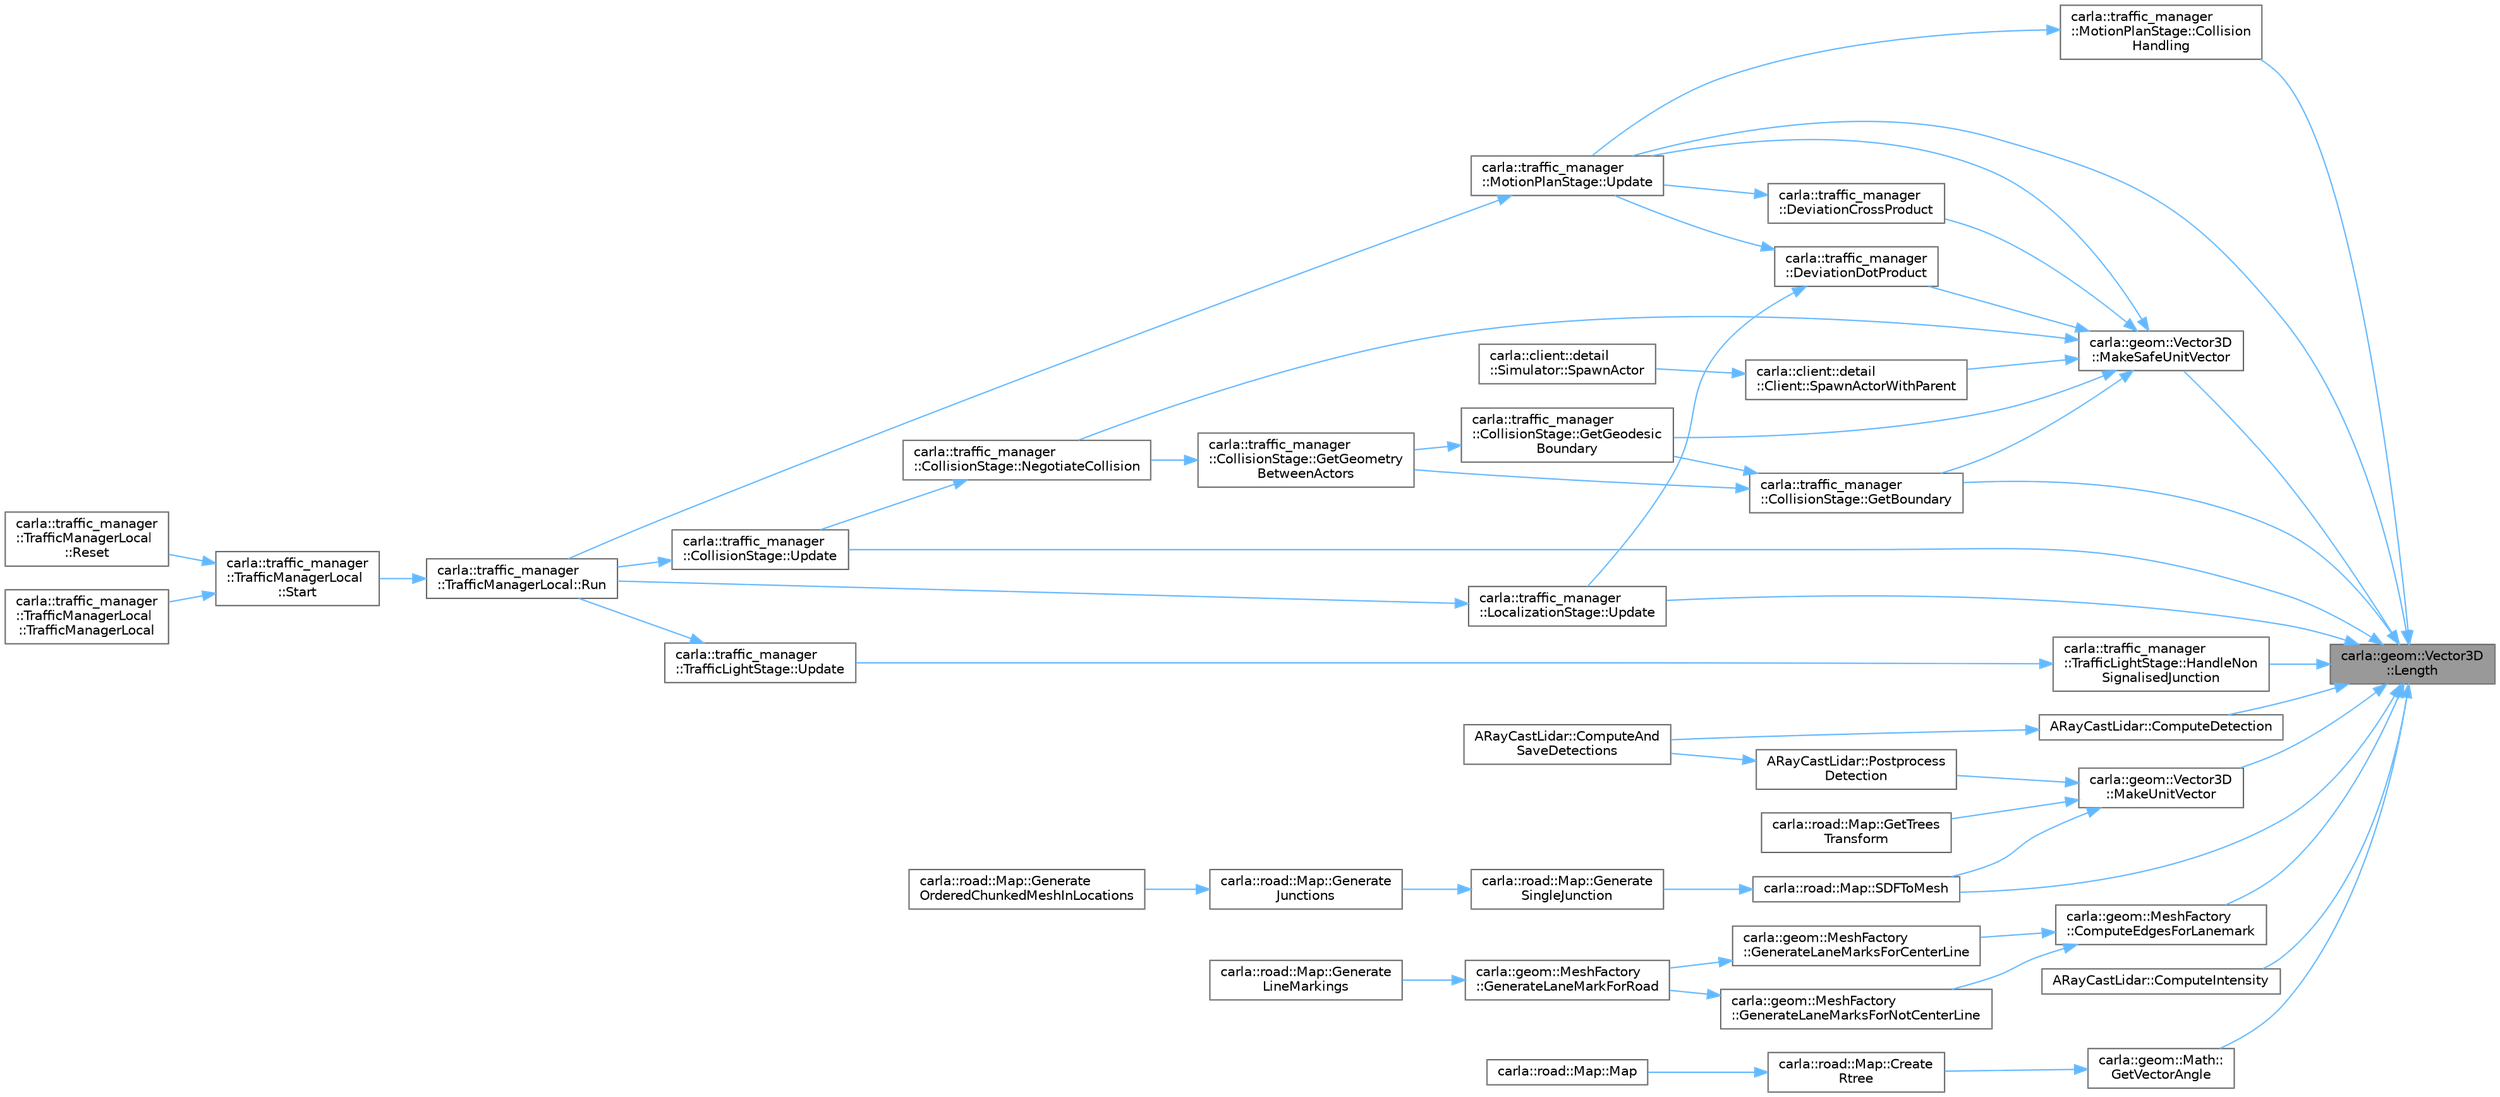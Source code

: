 digraph "carla::geom::Vector3D::Length"
{
 // INTERACTIVE_SVG=YES
 // LATEX_PDF_SIZE
  bgcolor="transparent";
  edge [fontname=Helvetica,fontsize=10,labelfontname=Helvetica,labelfontsize=10];
  node [fontname=Helvetica,fontsize=10,shape=box,height=0.2,width=0.4];
  rankdir="RL";
  Node1 [id="Node000001",label="carla::geom::Vector3D\l::Length",height=0.2,width=0.4,color="gray40", fillcolor="grey60", style="filled", fontcolor="black",tooltip=" "];
  Node1 -> Node2 [id="edge1_Node000001_Node000002",dir="back",color="steelblue1",style="solid",tooltip=" "];
  Node2 [id="Node000002",label="carla::traffic_manager\l::MotionPlanStage::Collision\lHandling",height=0.2,width=0.4,color="grey40", fillcolor="white", style="filled",URL="$dd/df9/classcarla_1_1traffic__manager_1_1MotionPlanStage.html#af2212b193efb6ce0220de24c3cb327a3",tooltip=" "];
  Node2 -> Node3 [id="edge2_Node000002_Node000003",dir="back",color="steelblue1",style="solid",tooltip=" "];
  Node3 [id="Node000003",label="carla::traffic_manager\l::MotionPlanStage::Update",height=0.2,width=0.4,color="grey40", fillcolor="white", style="filled",URL="$dd/df9/classcarla_1_1traffic__manager_1_1MotionPlanStage.html#a7a57d649d96daccb2e2ee9780f24c4ec",tooltip=" "];
  Node3 -> Node4 [id="edge3_Node000003_Node000004",dir="back",color="steelblue1",style="solid",tooltip=" "];
  Node4 [id="Node000004",label="carla::traffic_manager\l::TrafficManagerLocal::Run",height=0.2,width=0.4,color="grey40", fillcolor="white", style="filled",URL="$da/d0f/classcarla_1_1traffic__manager_1_1TrafficManagerLocal.html#a6d67cce3d0e5a48056645270364fe637",tooltip="Initiates thread to run the TrafficManager sequentially."];
  Node4 -> Node5 [id="edge4_Node000004_Node000005",dir="back",color="steelblue1",style="solid",tooltip=" "];
  Node5 [id="Node000005",label="carla::traffic_manager\l::TrafficManagerLocal\l::Start",height=0.2,width=0.4,color="grey40", fillcolor="white", style="filled",URL="$da/d0f/classcarla_1_1traffic__manager_1_1TrafficManagerLocal.html#a1ffbdb0bed64f385437d2820a90286d0",tooltip="To start the TrafficManager."];
  Node5 -> Node6 [id="edge5_Node000005_Node000006",dir="back",color="steelblue1",style="solid",tooltip=" "];
  Node6 [id="Node000006",label="carla::traffic_manager\l::TrafficManagerLocal\l::Reset",height=0.2,width=0.4,color="grey40", fillcolor="white", style="filled",URL="$da/d0f/classcarla_1_1traffic__manager_1_1TrafficManagerLocal.html#a1639db97ccf27a801b92fadabd611755",tooltip="To reset the traffic manager."];
  Node5 -> Node7 [id="edge6_Node000005_Node000007",dir="back",color="steelblue1",style="solid",tooltip=" "];
  Node7 [id="Node000007",label="carla::traffic_manager\l::TrafficManagerLocal\l::TrafficManagerLocal",height=0.2,width=0.4,color="grey40", fillcolor="white", style="filled",URL="$da/d0f/classcarla_1_1traffic__manager_1_1TrafficManagerLocal.html#a75976d36f4213ab24e79e3ea2dcd280a",tooltip="Private constructor for singleton lifecycle management."];
  Node1 -> Node8 [id="edge7_Node000001_Node000008",dir="back",color="steelblue1",style="solid",tooltip=" "];
  Node8 [id="Node000008",label="ARayCastLidar::ComputeDetection",height=0.2,width=0.4,color="grey40", fillcolor="white", style="filled",URL="$d5/de4/classARayCastLidar.html#aebacab637a19dc789ab1e9c177993b1b",tooltip=" "];
  Node8 -> Node9 [id="edge8_Node000008_Node000009",dir="back",color="steelblue1",style="solid",tooltip=" "];
  Node9 [id="Node000009",label="ARayCastLidar::ComputeAnd\lSaveDetections",height=0.2,width=0.4,color="grey40", fillcolor="white", style="filled",URL="$d5/de4/classARayCastLidar.html#ae73bcd2ee46691bd0df561b33d0d17ba",tooltip="This method uses all the saved FHitResults, compute the RawDetections and then send it to the LidarDa..."];
  Node1 -> Node10 [id="edge9_Node000001_Node000010",dir="back",color="steelblue1",style="solid",tooltip=" "];
  Node10 [id="Node000010",label="carla::geom::MeshFactory\l::ComputeEdgesForLanemark",height=0.2,width=0.4,color="grey40", fillcolor="white", style="filled",URL="$d6/d3d/classcarla_1_1geom_1_1MeshFactory.html#a512234aafe71530fd0cff32d9a27a4e4",tooltip=" "];
  Node10 -> Node11 [id="edge10_Node000010_Node000011",dir="back",color="steelblue1",style="solid",tooltip=" "];
  Node11 [id="Node000011",label="carla::geom::MeshFactory\l::GenerateLaneMarksForCenterLine",height=0.2,width=0.4,color="grey40", fillcolor="white", style="filled",URL="$d6/d3d/classcarla_1_1geom_1_1MeshFactory.html#a5744e75d34e0a3514892d4a9b7906652",tooltip=" "];
  Node11 -> Node12 [id="edge11_Node000011_Node000012",dir="back",color="steelblue1",style="solid",tooltip=" "];
  Node12 [id="Node000012",label="carla::geom::MeshFactory\l::GenerateLaneMarkForRoad",height=0.2,width=0.4,color="grey40", fillcolor="white", style="filled",URL="$d6/d3d/classcarla_1_1geom_1_1MeshFactory.html#a6228f1a0673c73589a0816085fbc2900",tooltip=" "];
  Node12 -> Node13 [id="edge12_Node000012_Node000013",dir="back",color="steelblue1",style="solid",tooltip=" "];
  Node13 [id="Node000013",label="carla::road::Map::Generate\lLineMarkings",height=0.2,width=0.4,color="grey40", fillcolor="white", style="filled",URL="$d0/d34/classcarla_1_1road_1_1Map.html#ad84d5990ccd301600bdf6863ed04dcdd",tooltip="Buids a list of meshes related with LineMarkings"];
  Node10 -> Node14 [id="edge13_Node000010_Node000014",dir="back",color="steelblue1",style="solid",tooltip=" "];
  Node14 [id="Node000014",label="carla::geom::MeshFactory\l::GenerateLaneMarksForNotCenterLine",height=0.2,width=0.4,color="grey40", fillcolor="white", style="filled",URL="$d6/d3d/classcarla_1_1geom_1_1MeshFactory.html#aad2ea408b3032e959e384431becd860b",tooltip=" "];
  Node14 -> Node12 [id="edge14_Node000014_Node000012",dir="back",color="steelblue1",style="solid",tooltip=" "];
  Node1 -> Node15 [id="edge15_Node000001_Node000015",dir="back",color="steelblue1",style="solid",tooltip=" "];
  Node15 [id="Node000015",label="ARayCastLidar::ComputeIntensity",height=0.2,width=0.4,color="grey40", fillcolor="white", style="filled",URL="$d5/de4/classARayCastLidar.html#a44f45120fa5ff9d7a3d2fe0634adc98c",tooltip="Compute the received intensity of the point"];
  Node1 -> Node16 [id="edge16_Node000001_Node000016",dir="back",color="steelblue1",style="solid",tooltip=" "];
  Node16 [id="Node000016",label="carla::traffic_manager\l::CollisionStage::GetBoundary",height=0.2,width=0.4,color="grey40", fillcolor="white", style="filled",URL="$d1/d26/classcarla_1_1traffic__manager_1_1CollisionStage.html#a868ceb22e38362b0c6d01bf0d5ea36cc",tooltip=" "];
  Node16 -> Node17 [id="edge17_Node000016_Node000017",dir="back",color="steelblue1",style="solid",tooltip=" "];
  Node17 [id="Node000017",label="carla::traffic_manager\l::CollisionStage::GetGeodesic\lBoundary",height=0.2,width=0.4,color="grey40", fillcolor="white", style="filled",URL="$d1/d26/classcarla_1_1traffic__manager_1_1CollisionStage.html#a45e850204e542a9c51cf202fc0bc5854",tooltip=" "];
  Node17 -> Node18 [id="edge18_Node000017_Node000018",dir="back",color="steelblue1",style="solid",tooltip=" "];
  Node18 [id="Node000018",label="carla::traffic_manager\l::CollisionStage::GetGeometry\lBetweenActors",height=0.2,width=0.4,color="grey40", fillcolor="white", style="filled",URL="$d1/d26/classcarla_1_1traffic__manager_1_1CollisionStage.html#a383f31bbf925c84040ef66592dd6e56e",tooltip=" "];
  Node18 -> Node19 [id="edge19_Node000018_Node000019",dir="back",color="steelblue1",style="solid",tooltip=" "];
  Node19 [id="Node000019",label="carla::traffic_manager\l::CollisionStage::NegotiateCollision",height=0.2,width=0.4,color="grey40", fillcolor="white", style="filled",URL="$d1/d26/classcarla_1_1traffic__manager_1_1CollisionStage.html#af9c0740908fbcb2f077fb513224b2b4e",tooltip=" "];
  Node19 -> Node20 [id="edge20_Node000019_Node000020",dir="back",color="steelblue1",style="solid",tooltip=" "];
  Node20 [id="Node000020",label="carla::traffic_manager\l::CollisionStage::Update",height=0.2,width=0.4,color="grey40", fillcolor="white", style="filled",URL="$d1/d26/classcarla_1_1traffic__manager_1_1CollisionStage.html#ac446efd585519bce8de5740158758158",tooltip=" "];
  Node20 -> Node4 [id="edge21_Node000020_Node000004",dir="back",color="steelblue1",style="solid",tooltip=" "];
  Node16 -> Node18 [id="edge22_Node000016_Node000018",dir="back",color="steelblue1",style="solid",tooltip=" "];
  Node1 -> Node21 [id="edge23_Node000001_Node000021",dir="back",color="steelblue1",style="solid",tooltip=" "];
  Node21 [id="Node000021",label="carla::geom::Math::\lGetVectorAngle",height=0.2,width=0.4,color="grey40", fillcolor="white", style="filled",URL="$d0/dea/classcarla_1_1geom_1_1Math.html#a6553b235b169efa70b899d41f3b568ba",tooltip="Returns the angle between 2 vectors in radians"];
  Node21 -> Node22 [id="edge24_Node000021_Node000022",dir="back",color="steelblue1",style="solid",tooltip=" "];
  Node22 [id="Node000022",label="carla::road::Map::Create\lRtree",height=0.2,width=0.4,color="grey40", fillcolor="white", style="filled",URL="$d0/d34/classcarla_1_1road_1_1Map.html#ad30ed42bc1a8089df7d63ec8cdfa3e72",tooltip=" "];
  Node22 -> Node23 [id="edge25_Node000022_Node000023",dir="back",color="steelblue1",style="solid",tooltip=" "];
  Node23 [id="Node000023",label="carla::road::Map::Map",height=0.2,width=0.4,color="grey40", fillcolor="white", style="filled",URL="$d0/d34/classcarla_1_1road_1_1Map.html#a8f7405072e937b732ea32c9b73bd116c",tooltip="========================================================================"];
  Node1 -> Node24 [id="edge26_Node000001_Node000024",dir="back",color="steelblue1",style="solid",tooltip=" "];
  Node24 [id="Node000024",label="carla::traffic_manager\l::TrafficLightStage::HandleNon\lSignalisedJunction",height=0.2,width=0.4,color="grey40", fillcolor="white", style="filled",URL="$d5/db3/classcarla_1_1traffic__manager_1_1TrafficLightStage.html#aa00b9cb996fe9e14e9894cafdb9dc002",tooltip="This controls all vehicle's interactions at non signalized junctions."];
  Node24 -> Node25 [id="edge27_Node000024_Node000025",dir="back",color="steelblue1",style="solid",tooltip=" "];
  Node25 [id="Node000025",label="carla::traffic_manager\l::TrafficLightStage::Update",height=0.2,width=0.4,color="grey40", fillcolor="white", style="filled",URL="$d5/db3/classcarla_1_1traffic__manager_1_1TrafficLightStage.html#a3566443b6d621479786b1906f76094d4",tooltip=" "];
  Node25 -> Node4 [id="edge28_Node000025_Node000004",dir="back",color="steelblue1",style="solid",tooltip=" "];
  Node1 -> Node26 [id="edge29_Node000001_Node000026",dir="back",color="steelblue1",style="solid",tooltip=" "];
  Node26 [id="Node000026",label="carla::geom::Vector3D\l::MakeSafeUnitVector",height=0.2,width=0.4,color="grey40", fillcolor="white", style="filled",URL="$d9/dfe/classcarla_1_1geom_1_1Vector3D.html#a21f9cb00ea207d0f5304fad1c40b20e7",tooltip=" "];
  Node26 -> Node27 [id="edge30_Node000026_Node000027",dir="back",color="steelblue1",style="solid",tooltip=" "];
  Node27 [id="Node000027",label="carla::traffic_manager\l::DeviationCrossProduct",height=0.2,width=0.4,color="grey40", fillcolor="white", style="filled",URL="$d0/db7/namespacecarla_1_1traffic__manager.html#a89337c3161330c2e9a7d5ed0905310ff",tooltip="Returns the cross product (z component value) between the vehicle's heading vector and the vector alo..."];
  Node27 -> Node3 [id="edge31_Node000027_Node000003",dir="back",color="steelblue1",style="solid",tooltip=" "];
  Node26 -> Node28 [id="edge32_Node000026_Node000028",dir="back",color="steelblue1",style="solid",tooltip=" "];
  Node28 [id="Node000028",label="carla::traffic_manager\l::DeviationDotProduct",height=0.2,width=0.4,color="grey40", fillcolor="white", style="filled",URL="$d0/db7/namespacecarla_1_1traffic__manager.html#af3c2122d4e257fe9e2a2529ce4fc0ba0",tooltip="Returns the dot product between the vehicle's heading vector and the vector along the direction to th..."];
  Node28 -> Node29 [id="edge33_Node000028_Node000029",dir="back",color="steelblue1",style="solid",tooltip=" "];
  Node29 [id="Node000029",label="carla::traffic_manager\l::LocalizationStage::Update",height=0.2,width=0.4,color="grey40", fillcolor="white", style="filled",URL="$d6/da2/classcarla_1_1traffic__manager_1_1LocalizationStage.html#acf066b922ba5c21c6b6ee23d35731d91",tooltip=" "];
  Node29 -> Node4 [id="edge34_Node000029_Node000004",dir="back",color="steelblue1",style="solid",tooltip=" "];
  Node28 -> Node3 [id="edge35_Node000028_Node000003",dir="back",color="steelblue1",style="solid",tooltip=" "];
  Node26 -> Node16 [id="edge36_Node000026_Node000016",dir="back",color="steelblue1",style="solid",tooltip=" "];
  Node26 -> Node17 [id="edge37_Node000026_Node000017",dir="back",color="steelblue1",style="solid",tooltip=" "];
  Node26 -> Node19 [id="edge38_Node000026_Node000019",dir="back",color="steelblue1",style="solid",tooltip=" "];
  Node26 -> Node30 [id="edge39_Node000026_Node000030",dir="back",color="steelblue1",style="solid",tooltip=" "];
  Node30 [id="Node000030",label="carla::client::detail\l::Client::SpawnActorWithParent",height=0.2,width=0.4,color="grey40", fillcolor="white", style="filled",URL="$dd/ddd/classcarla_1_1client_1_1detail_1_1Client.html#a58f8877006e58047271127055ae9086e",tooltip=" "];
  Node30 -> Node31 [id="edge40_Node000030_Node000031",dir="back",color="steelblue1",style="solid",tooltip=" "];
  Node31 [id="Node000031",label="carla::client::detail\l::Simulator::SpawnActor",height=0.2,width=0.4,color="grey40", fillcolor="white", style="filled",URL="$df/df3/classcarla_1_1client_1_1detail_1_1Simulator.html#a49a4e44139e9b01e4a16aa1f87ebf828",tooltip="Spawns an actor into the simulation."];
  Node26 -> Node3 [id="edge41_Node000026_Node000003",dir="back",color="steelblue1",style="solid",tooltip=" "];
  Node1 -> Node32 [id="edge42_Node000001_Node000032",dir="back",color="steelblue1",style="solid",tooltip=" "];
  Node32 [id="Node000032",label="carla::geom::Vector3D\l::MakeUnitVector",height=0.2,width=0.4,color="grey40", fillcolor="white", style="filled",URL="$d9/dfe/classcarla_1_1geom_1_1Vector3D.html#a15ae9cc36cd1e3fd34c1398acc897f68",tooltip=" "];
  Node32 -> Node33 [id="edge43_Node000032_Node000033",dir="back",color="steelblue1",style="solid",tooltip=" "];
  Node33 [id="Node000033",label="carla::road::Map::GetTrees\lTransform",height=0.2,width=0.4,color="grey40", fillcolor="white", style="filled",URL="$d0/d34/classcarla_1_1road_1_1Map.html#a17e65cd8e5fb3d61bf5a732bf225710d",tooltip=" "];
  Node32 -> Node34 [id="edge44_Node000032_Node000034",dir="back",color="steelblue1",style="solid",tooltip=" "];
  Node34 [id="Node000034",label="ARayCastLidar::Postprocess\lDetection",height=0.2,width=0.4,color="grey40", fillcolor="white", style="filled",URL="$d5/de4/classARayCastLidar.html#a6847345acfcf8e52cf8c1a4cfb93e2bc",tooltip=" "];
  Node34 -> Node9 [id="edge45_Node000034_Node000009",dir="back",color="steelblue1",style="solid",tooltip=" "];
  Node32 -> Node35 [id="edge46_Node000032_Node000035",dir="back",color="steelblue1",style="solid",tooltip=" "];
  Node35 [id="Node000035",label="carla::road::Map::SDFToMesh",height=0.2,width=0.4,color="grey40", fillcolor="white", style="filled",URL="$d0/d34/classcarla_1_1road_1_1Map.html#a1653a470bdf6e93b0471773b2e079847",tooltip=" "];
  Node35 -> Node36 [id="edge47_Node000035_Node000036",dir="back",color="steelblue1",style="solid",tooltip=" "];
  Node36 [id="Node000036",label="carla::road::Map::Generate\lSingleJunction",height=0.2,width=0.4,color="grey40", fillcolor="white", style="filled",URL="$d0/d34/classcarla_1_1road_1_1Map.html#accf4f345bb9db4bcd6cdd9e6fec322cc",tooltip=" "];
  Node36 -> Node37 [id="edge48_Node000036_Node000037",dir="back",color="steelblue1",style="solid",tooltip=" "];
  Node37 [id="Node000037",label="carla::road::Map::Generate\lJunctions",height=0.2,width=0.4,color="grey40", fillcolor="white", style="filled",URL="$d0/d34/classcarla_1_1road_1_1Map.html#aa51550af7f6efc7df8691eb41225beec",tooltip=" "];
  Node37 -> Node38 [id="edge49_Node000037_Node000038",dir="back",color="steelblue1",style="solid",tooltip=" "];
  Node38 [id="Node000038",label="carla::road::Map::Generate\lOrderedChunkedMeshInLocations",height=0.2,width=0.4,color="grey40", fillcolor="white", style="filled",URL="$d0/d34/classcarla_1_1road_1_1Map.html#ac77235567699cc2853177c441390fd14",tooltip=" "];
  Node1 -> Node35 [id="edge50_Node000001_Node000035",dir="back",color="steelblue1",style="solid",tooltip=" "];
  Node1 -> Node20 [id="edge51_Node000001_Node000020",dir="back",color="steelblue1",style="solid",tooltip=" "];
  Node1 -> Node29 [id="edge52_Node000001_Node000029",dir="back",color="steelblue1",style="solid",tooltip=" "];
  Node1 -> Node3 [id="edge53_Node000001_Node000003",dir="back",color="steelblue1",style="solid",tooltip=" "];
}

